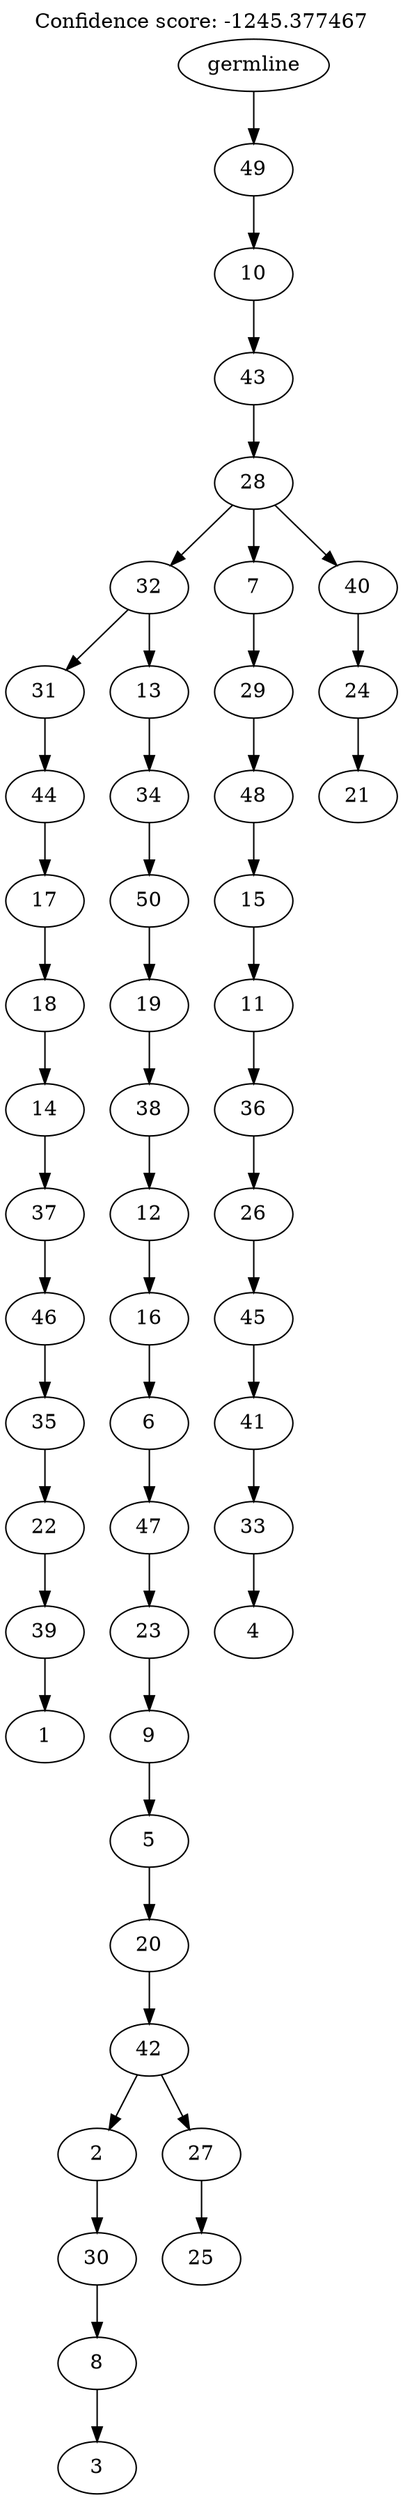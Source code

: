 digraph g {
	"49" -> "50";
	"50" [label="1"];
	"48" -> "49";
	"49" [label="39"];
	"47" -> "48";
	"48" [label="22"];
	"46" -> "47";
	"47" [label="35"];
	"45" -> "46";
	"46" [label="46"];
	"44" -> "45";
	"45" [label="37"];
	"43" -> "44";
	"44" [label="14"];
	"42" -> "43";
	"43" [label="18"];
	"41" -> "42";
	"42" [label="17"];
	"40" -> "41";
	"41" [label="44"];
	"38" -> "39";
	"39" [label="3"];
	"37" -> "38";
	"38" [label="8"];
	"36" -> "37";
	"37" [label="30"];
	"34" -> "35";
	"35" [label="25"];
	"33" -> "34";
	"34" [label="27"];
	"33" -> "36";
	"36" [label="2"];
	"32" -> "33";
	"33" [label="42"];
	"31" -> "32";
	"32" [label="20"];
	"30" -> "31";
	"31" [label="5"];
	"29" -> "30";
	"30" [label="9"];
	"28" -> "29";
	"29" [label="23"];
	"27" -> "28";
	"28" [label="47"];
	"26" -> "27";
	"27" [label="6"];
	"25" -> "26";
	"26" [label="16"];
	"24" -> "25";
	"25" [label="12"];
	"23" -> "24";
	"24" [label="38"];
	"22" -> "23";
	"23" [label="19"];
	"21" -> "22";
	"22" [label="50"];
	"20" -> "21";
	"21" [label="34"];
	"19" -> "20";
	"20" [label="13"];
	"19" -> "40";
	"40" [label="31"];
	"17" -> "18";
	"18" [label="4"];
	"16" -> "17";
	"17" [label="33"];
	"15" -> "16";
	"16" [label="41"];
	"14" -> "15";
	"15" [label="45"];
	"13" -> "14";
	"14" [label="26"];
	"12" -> "13";
	"13" [label="36"];
	"11" -> "12";
	"12" [label="11"];
	"10" -> "11";
	"11" [label="15"];
	"9" -> "10";
	"10" [label="48"];
	"8" -> "9";
	"9" [label="29"];
	"6" -> "7";
	"7" [label="21"];
	"5" -> "6";
	"6" [label="24"];
	"4" -> "5";
	"5" [label="40"];
	"4" -> "8";
	"8" [label="7"];
	"4" -> "19";
	"19" [label="32"];
	"3" -> "4";
	"4" [label="28"];
	"2" -> "3";
	"3" [label="43"];
	"1" -> "2";
	"2" [label="10"];
	"0" -> "1";
	"1" [label="49"];
	"0" [label="germline"];
	labelloc="t";
	label="Confidence score: -1245.377467";
}
